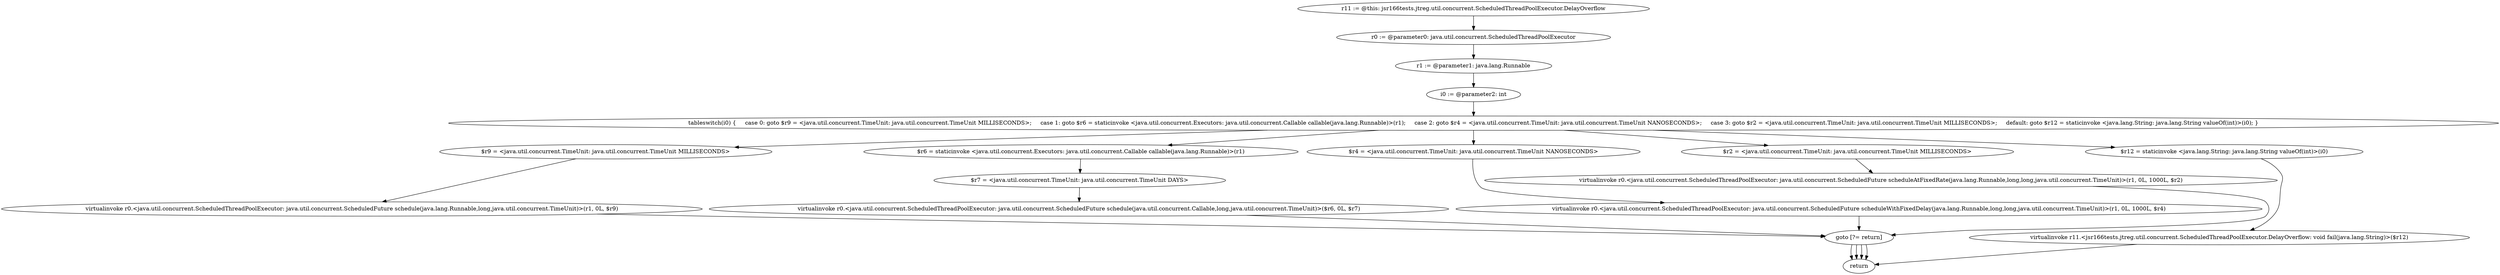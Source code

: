 digraph "unitGraph" {
    "r11 := @this: jsr166tests.jtreg.util.concurrent.ScheduledThreadPoolExecutor.DelayOverflow"
    "r0 := @parameter0: java.util.concurrent.ScheduledThreadPoolExecutor"
    "r1 := @parameter1: java.lang.Runnable"
    "i0 := @parameter2: int"
    "tableswitch(i0) {     case 0: goto $r9 = <java.util.concurrent.TimeUnit: java.util.concurrent.TimeUnit MILLISECONDS>;     case 1: goto $r6 = staticinvoke <java.util.concurrent.Executors: java.util.concurrent.Callable callable(java.lang.Runnable)>(r1);     case 2: goto $r4 = <java.util.concurrent.TimeUnit: java.util.concurrent.TimeUnit NANOSECONDS>;     case 3: goto $r2 = <java.util.concurrent.TimeUnit: java.util.concurrent.TimeUnit MILLISECONDS>;     default: goto $r12 = staticinvoke <java.lang.String: java.lang.String valueOf(int)>(i0); }"
    "$r9 = <java.util.concurrent.TimeUnit: java.util.concurrent.TimeUnit MILLISECONDS>"
    "virtualinvoke r0.<java.util.concurrent.ScheduledThreadPoolExecutor: java.util.concurrent.ScheduledFuture schedule(java.lang.Runnable,long,java.util.concurrent.TimeUnit)>(r1, 0L, $r9)"
    "goto [?= return]"
    "$r6 = staticinvoke <java.util.concurrent.Executors: java.util.concurrent.Callable callable(java.lang.Runnable)>(r1)"
    "$r7 = <java.util.concurrent.TimeUnit: java.util.concurrent.TimeUnit DAYS>"
    "virtualinvoke r0.<java.util.concurrent.ScheduledThreadPoolExecutor: java.util.concurrent.ScheduledFuture schedule(java.util.concurrent.Callable,long,java.util.concurrent.TimeUnit)>($r6, 0L, $r7)"
    "$r4 = <java.util.concurrent.TimeUnit: java.util.concurrent.TimeUnit NANOSECONDS>"
    "virtualinvoke r0.<java.util.concurrent.ScheduledThreadPoolExecutor: java.util.concurrent.ScheduledFuture scheduleWithFixedDelay(java.lang.Runnable,long,long,java.util.concurrent.TimeUnit)>(r1, 0L, 1000L, $r4)"
    "$r2 = <java.util.concurrent.TimeUnit: java.util.concurrent.TimeUnit MILLISECONDS>"
    "virtualinvoke r0.<java.util.concurrent.ScheduledThreadPoolExecutor: java.util.concurrent.ScheduledFuture scheduleAtFixedRate(java.lang.Runnable,long,long,java.util.concurrent.TimeUnit)>(r1, 0L, 1000L, $r2)"
    "$r12 = staticinvoke <java.lang.String: java.lang.String valueOf(int)>(i0)"
    "virtualinvoke r11.<jsr166tests.jtreg.util.concurrent.ScheduledThreadPoolExecutor.DelayOverflow: void fail(java.lang.String)>($r12)"
    "return"
    "r11 := @this: jsr166tests.jtreg.util.concurrent.ScheduledThreadPoolExecutor.DelayOverflow"->"r0 := @parameter0: java.util.concurrent.ScheduledThreadPoolExecutor";
    "r0 := @parameter0: java.util.concurrent.ScheduledThreadPoolExecutor"->"r1 := @parameter1: java.lang.Runnable";
    "r1 := @parameter1: java.lang.Runnable"->"i0 := @parameter2: int";
    "i0 := @parameter2: int"->"tableswitch(i0) {     case 0: goto $r9 = <java.util.concurrent.TimeUnit: java.util.concurrent.TimeUnit MILLISECONDS>;     case 1: goto $r6 = staticinvoke <java.util.concurrent.Executors: java.util.concurrent.Callable callable(java.lang.Runnable)>(r1);     case 2: goto $r4 = <java.util.concurrent.TimeUnit: java.util.concurrent.TimeUnit NANOSECONDS>;     case 3: goto $r2 = <java.util.concurrent.TimeUnit: java.util.concurrent.TimeUnit MILLISECONDS>;     default: goto $r12 = staticinvoke <java.lang.String: java.lang.String valueOf(int)>(i0); }";
    "tableswitch(i0) {     case 0: goto $r9 = <java.util.concurrent.TimeUnit: java.util.concurrent.TimeUnit MILLISECONDS>;     case 1: goto $r6 = staticinvoke <java.util.concurrent.Executors: java.util.concurrent.Callable callable(java.lang.Runnable)>(r1);     case 2: goto $r4 = <java.util.concurrent.TimeUnit: java.util.concurrent.TimeUnit NANOSECONDS>;     case 3: goto $r2 = <java.util.concurrent.TimeUnit: java.util.concurrent.TimeUnit MILLISECONDS>;     default: goto $r12 = staticinvoke <java.lang.String: java.lang.String valueOf(int)>(i0); }"->"$r9 = <java.util.concurrent.TimeUnit: java.util.concurrent.TimeUnit MILLISECONDS>";
    "tableswitch(i0) {     case 0: goto $r9 = <java.util.concurrent.TimeUnit: java.util.concurrent.TimeUnit MILLISECONDS>;     case 1: goto $r6 = staticinvoke <java.util.concurrent.Executors: java.util.concurrent.Callable callable(java.lang.Runnable)>(r1);     case 2: goto $r4 = <java.util.concurrent.TimeUnit: java.util.concurrent.TimeUnit NANOSECONDS>;     case 3: goto $r2 = <java.util.concurrent.TimeUnit: java.util.concurrent.TimeUnit MILLISECONDS>;     default: goto $r12 = staticinvoke <java.lang.String: java.lang.String valueOf(int)>(i0); }"->"$r6 = staticinvoke <java.util.concurrent.Executors: java.util.concurrent.Callable callable(java.lang.Runnable)>(r1)";
    "tableswitch(i0) {     case 0: goto $r9 = <java.util.concurrent.TimeUnit: java.util.concurrent.TimeUnit MILLISECONDS>;     case 1: goto $r6 = staticinvoke <java.util.concurrent.Executors: java.util.concurrent.Callable callable(java.lang.Runnable)>(r1);     case 2: goto $r4 = <java.util.concurrent.TimeUnit: java.util.concurrent.TimeUnit NANOSECONDS>;     case 3: goto $r2 = <java.util.concurrent.TimeUnit: java.util.concurrent.TimeUnit MILLISECONDS>;     default: goto $r12 = staticinvoke <java.lang.String: java.lang.String valueOf(int)>(i0); }"->"$r4 = <java.util.concurrent.TimeUnit: java.util.concurrent.TimeUnit NANOSECONDS>";
    "tableswitch(i0) {     case 0: goto $r9 = <java.util.concurrent.TimeUnit: java.util.concurrent.TimeUnit MILLISECONDS>;     case 1: goto $r6 = staticinvoke <java.util.concurrent.Executors: java.util.concurrent.Callable callable(java.lang.Runnable)>(r1);     case 2: goto $r4 = <java.util.concurrent.TimeUnit: java.util.concurrent.TimeUnit NANOSECONDS>;     case 3: goto $r2 = <java.util.concurrent.TimeUnit: java.util.concurrent.TimeUnit MILLISECONDS>;     default: goto $r12 = staticinvoke <java.lang.String: java.lang.String valueOf(int)>(i0); }"->"$r2 = <java.util.concurrent.TimeUnit: java.util.concurrent.TimeUnit MILLISECONDS>";
    "tableswitch(i0) {     case 0: goto $r9 = <java.util.concurrent.TimeUnit: java.util.concurrent.TimeUnit MILLISECONDS>;     case 1: goto $r6 = staticinvoke <java.util.concurrent.Executors: java.util.concurrent.Callable callable(java.lang.Runnable)>(r1);     case 2: goto $r4 = <java.util.concurrent.TimeUnit: java.util.concurrent.TimeUnit NANOSECONDS>;     case 3: goto $r2 = <java.util.concurrent.TimeUnit: java.util.concurrent.TimeUnit MILLISECONDS>;     default: goto $r12 = staticinvoke <java.lang.String: java.lang.String valueOf(int)>(i0); }"->"$r12 = staticinvoke <java.lang.String: java.lang.String valueOf(int)>(i0)";
    "$r9 = <java.util.concurrent.TimeUnit: java.util.concurrent.TimeUnit MILLISECONDS>"->"virtualinvoke r0.<java.util.concurrent.ScheduledThreadPoolExecutor: java.util.concurrent.ScheduledFuture schedule(java.lang.Runnable,long,java.util.concurrent.TimeUnit)>(r1, 0L, $r9)";
    "virtualinvoke r0.<java.util.concurrent.ScheduledThreadPoolExecutor: java.util.concurrent.ScheduledFuture schedule(java.lang.Runnable,long,java.util.concurrent.TimeUnit)>(r1, 0L, $r9)"->"goto [?= return]";
    "goto [?= return]"->"return";
    "$r6 = staticinvoke <java.util.concurrent.Executors: java.util.concurrent.Callable callable(java.lang.Runnable)>(r1)"->"$r7 = <java.util.concurrent.TimeUnit: java.util.concurrent.TimeUnit DAYS>";
    "$r7 = <java.util.concurrent.TimeUnit: java.util.concurrent.TimeUnit DAYS>"->"virtualinvoke r0.<java.util.concurrent.ScheduledThreadPoolExecutor: java.util.concurrent.ScheduledFuture schedule(java.util.concurrent.Callable,long,java.util.concurrent.TimeUnit)>($r6, 0L, $r7)";
    "virtualinvoke r0.<java.util.concurrent.ScheduledThreadPoolExecutor: java.util.concurrent.ScheduledFuture schedule(java.util.concurrent.Callable,long,java.util.concurrent.TimeUnit)>($r6, 0L, $r7)"->"goto [?= return]";
    "goto [?= return]"->"return";
    "$r4 = <java.util.concurrent.TimeUnit: java.util.concurrent.TimeUnit NANOSECONDS>"->"virtualinvoke r0.<java.util.concurrent.ScheduledThreadPoolExecutor: java.util.concurrent.ScheduledFuture scheduleWithFixedDelay(java.lang.Runnable,long,long,java.util.concurrent.TimeUnit)>(r1, 0L, 1000L, $r4)";
    "virtualinvoke r0.<java.util.concurrent.ScheduledThreadPoolExecutor: java.util.concurrent.ScheduledFuture scheduleWithFixedDelay(java.lang.Runnable,long,long,java.util.concurrent.TimeUnit)>(r1, 0L, 1000L, $r4)"->"goto [?= return]";
    "goto [?= return]"->"return";
    "$r2 = <java.util.concurrent.TimeUnit: java.util.concurrent.TimeUnit MILLISECONDS>"->"virtualinvoke r0.<java.util.concurrent.ScheduledThreadPoolExecutor: java.util.concurrent.ScheduledFuture scheduleAtFixedRate(java.lang.Runnable,long,long,java.util.concurrent.TimeUnit)>(r1, 0L, 1000L, $r2)";
    "virtualinvoke r0.<java.util.concurrent.ScheduledThreadPoolExecutor: java.util.concurrent.ScheduledFuture scheduleAtFixedRate(java.lang.Runnable,long,long,java.util.concurrent.TimeUnit)>(r1, 0L, 1000L, $r2)"->"goto [?= return]";
    "goto [?= return]"->"return";
    "$r12 = staticinvoke <java.lang.String: java.lang.String valueOf(int)>(i0)"->"virtualinvoke r11.<jsr166tests.jtreg.util.concurrent.ScheduledThreadPoolExecutor.DelayOverflow: void fail(java.lang.String)>($r12)";
    "virtualinvoke r11.<jsr166tests.jtreg.util.concurrent.ScheduledThreadPoolExecutor.DelayOverflow: void fail(java.lang.String)>($r12)"->"return";
}
